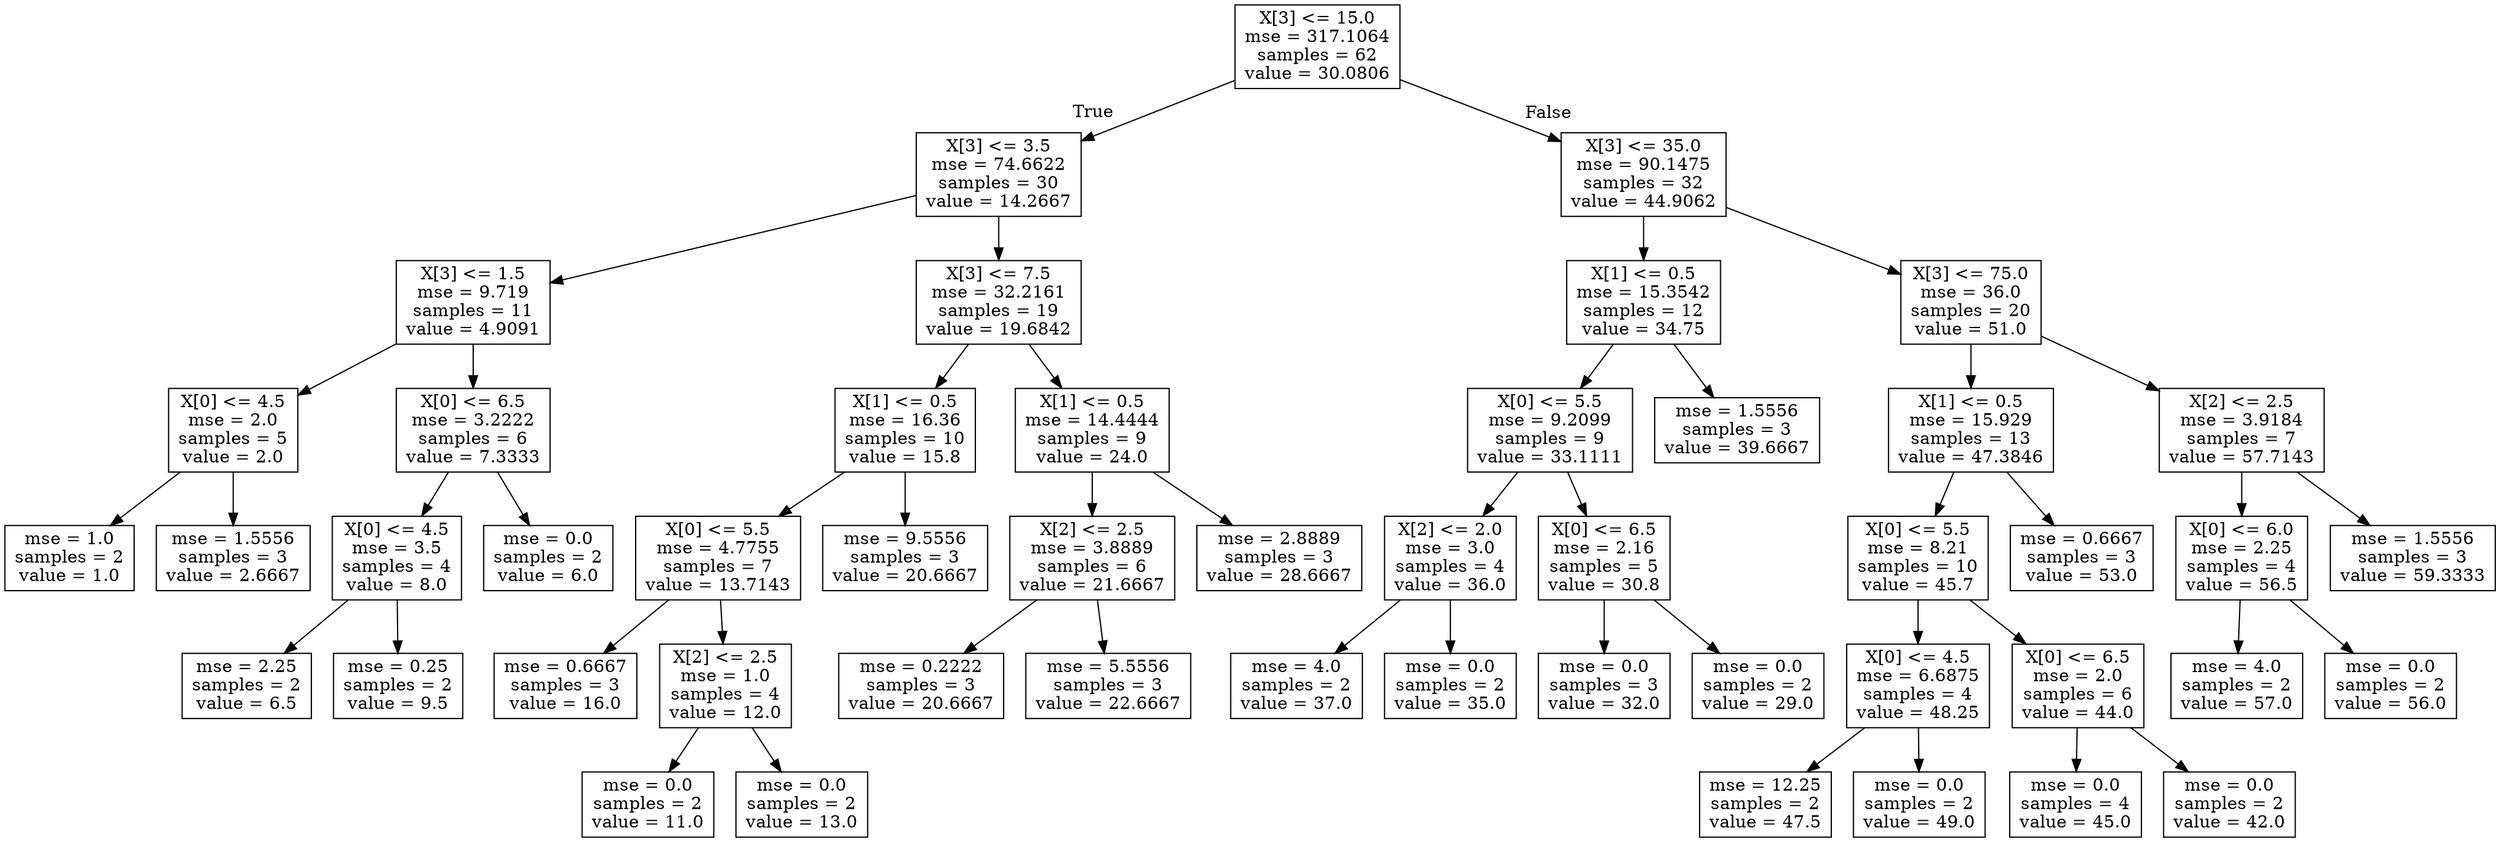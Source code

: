 digraph Tree {
node [shape=box] ;
0 [label="X[3] <= 15.0\nmse = 317.1064\nsamples = 62\nvalue = 30.0806"] ;
1 [label="X[3] <= 3.5\nmse = 74.6622\nsamples = 30\nvalue = 14.2667"] ;
0 -> 1 [labeldistance=2.5, labelangle=45, headlabel="True"] ;
2 [label="X[3] <= 1.5\nmse = 9.719\nsamples = 11\nvalue = 4.9091"] ;
1 -> 2 ;
3 [label="X[0] <= 4.5\nmse = 2.0\nsamples = 5\nvalue = 2.0"] ;
2 -> 3 ;
4 [label="mse = 1.0\nsamples = 2\nvalue = 1.0"] ;
3 -> 4 ;
5 [label="mse = 1.5556\nsamples = 3\nvalue = 2.6667"] ;
3 -> 5 ;
6 [label="X[0] <= 6.5\nmse = 3.2222\nsamples = 6\nvalue = 7.3333"] ;
2 -> 6 ;
7 [label="X[0] <= 4.5\nmse = 3.5\nsamples = 4\nvalue = 8.0"] ;
6 -> 7 ;
8 [label="mse = 2.25\nsamples = 2\nvalue = 6.5"] ;
7 -> 8 ;
9 [label="mse = 0.25\nsamples = 2\nvalue = 9.5"] ;
7 -> 9 ;
10 [label="mse = 0.0\nsamples = 2\nvalue = 6.0"] ;
6 -> 10 ;
11 [label="X[3] <= 7.5\nmse = 32.2161\nsamples = 19\nvalue = 19.6842"] ;
1 -> 11 ;
12 [label="X[1] <= 0.5\nmse = 16.36\nsamples = 10\nvalue = 15.8"] ;
11 -> 12 ;
13 [label="X[0] <= 5.5\nmse = 4.7755\nsamples = 7\nvalue = 13.7143"] ;
12 -> 13 ;
14 [label="mse = 0.6667\nsamples = 3\nvalue = 16.0"] ;
13 -> 14 ;
15 [label="X[2] <= 2.5\nmse = 1.0\nsamples = 4\nvalue = 12.0"] ;
13 -> 15 ;
16 [label="mse = 0.0\nsamples = 2\nvalue = 11.0"] ;
15 -> 16 ;
17 [label="mse = 0.0\nsamples = 2\nvalue = 13.0"] ;
15 -> 17 ;
18 [label="mse = 9.5556\nsamples = 3\nvalue = 20.6667"] ;
12 -> 18 ;
19 [label="X[1] <= 0.5\nmse = 14.4444\nsamples = 9\nvalue = 24.0"] ;
11 -> 19 ;
20 [label="X[2] <= 2.5\nmse = 3.8889\nsamples = 6\nvalue = 21.6667"] ;
19 -> 20 ;
21 [label="mse = 0.2222\nsamples = 3\nvalue = 20.6667"] ;
20 -> 21 ;
22 [label="mse = 5.5556\nsamples = 3\nvalue = 22.6667"] ;
20 -> 22 ;
23 [label="mse = 2.8889\nsamples = 3\nvalue = 28.6667"] ;
19 -> 23 ;
24 [label="X[3] <= 35.0\nmse = 90.1475\nsamples = 32\nvalue = 44.9062"] ;
0 -> 24 [labeldistance=2.5, labelangle=-45, headlabel="False"] ;
25 [label="X[1] <= 0.5\nmse = 15.3542\nsamples = 12\nvalue = 34.75"] ;
24 -> 25 ;
26 [label="X[0] <= 5.5\nmse = 9.2099\nsamples = 9\nvalue = 33.1111"] ;
25 -> 26 ;
27 [label="X[2] <= 2.0\nmse = 3.0\nsamples = 4\nvalue = 36.0"] ;
26 -> 27 ;
28 [label="mse = 4.0\nsamples = 2\nvalue = 37.0"] ;
27 -> 28 ;
29 [label="mse = 0.0\nsamples = 2\nvalue = 35.0"] ;
27 -> 29 ;
30 [label="X[0] <= 6.5\nmse = 2.16\nsamples = 5\nvalue = 30.8"] ;
26 -> 30 ;
31 [label="mse = 0.0\nsamples = 3\nvalue = 32.0"] ;
30 -> 31 ;
32 [label="mse = 0.0\nsamples = 2\nvalue = 29.0"] ;
30 -> 32 ;
33 [label="mse = 1.5556\nsamples = 3\nvalue = 39.6667"] ;
25 -> 33 ;
34 [label="X[3] <= 75.0\nmse = 36.0\nsamples = 20\nvalue = 51.0"] ;
24 -> 34 ;
35 [label="X[1] <= 0.5\nmse = 15.929\nsamples = 13\nvalue = 47.3846"] ;
34 -> 35 ;
36 [label="X[0] <= 5.5\nmse = 8.21\nsamples = 10\nvalue = 45.7"] ;
35 -> 36 ;
37 [label="X[0] <= 4.5\nmse = 6.6875\nsamples = 4\nvalue = 48.25"] ;
36 -> 37 ;
38 [label="mse = 12.25\nsamples = 2\nvalue = 47.5"] ;
37 -> 38 ;
39 [label="mse = 0.0\nsamples = 2\nvalue = 49.0"] ;
37 -> 39 ;
40 [label="X[0] <= 6.5\nmse = 2.0\nsamples = 6\nvalue = 44.0"] ;
36 -> 40 ;
41 [label="mse = 0.0\nsamples = 4\nvalue = 45.0"] ;
40 -> 41 ;
42 [label="mse = 0.0\nsamples = 2\nvalue = 42.0"] ;
40 -> 42 ;
43 [label="mse = 0.6667\nsamples = 3\nvalue = 53.0"] ;
35 -> 43 ;
44 [label="X[2] <= 2.5\nmse = 3.9184\nsamples = 7\nvalue = 57.7143"] ;
34 -> 44 ;
45 [label="X[0] <= 6.0\nmse = 2.25\nsamples = 4\nvalue = 56.5"] ;
44 -> 45 ;
46 [label="mse = 4.0\nsamples = 2\nvalue = 57.0"] ;
45 -> 46 ;
47 [label="mse = 0.0\nsamples = 2\nvalue = 56.0"] ;
45 -> 47 ;
48 [label="mse = 1.5556\nsamples = 3\nvalue = 59.3333"] ;
44 -> 48 ;
}